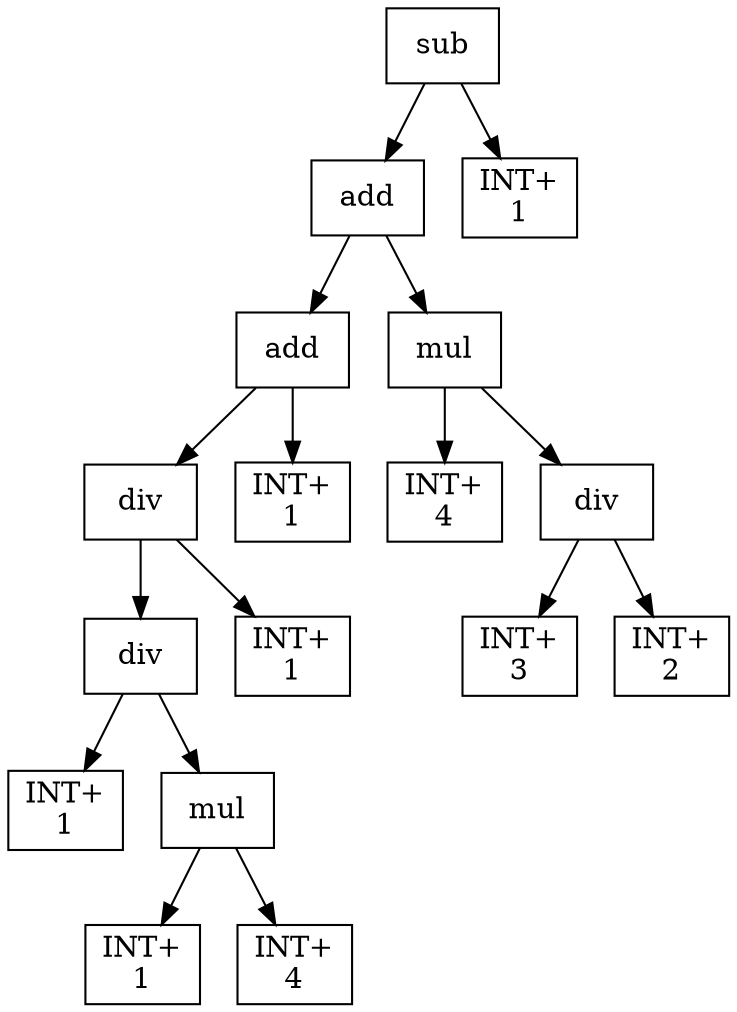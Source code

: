 digraph expr {
  node [shape=box];
  n1 [label="sub"];
  n2 [label="add"];
  n3 [label="add"];
  n4 [label="div"];
  n5 [label="div"];
  n6 [label="INT+\n1"];
  n7 [label="mul"];
  n8 [label="INT+\n1"];
  n9 [label="INT+\n4"];
  n7 -> n8;
  n7 -> n9;
  n5 -> n6;
  n5 -> n7;
  n10 [label="INT+\n1"];
  n4 -> n5;
  n4 -> n10;
  n11 [label="INT+\n1"];
  n3 -> n4;
  n3 -> n11;
  n12 [label="mul"];
  n13 [label="INT+\n4"];
  n14 [label="div"];
  n15 [label="INT+\n3"];
  n16 [label="INT+\n2"];
  n14 -> n15;
  n14 -> n16;
  n12 -> n13;
  n12 -> n14;
  n2 -> n3;
  n2 -> n12;
  n17 [label="INT+\n1"];
  n1 -> n2;
  n1 -> n17;
}